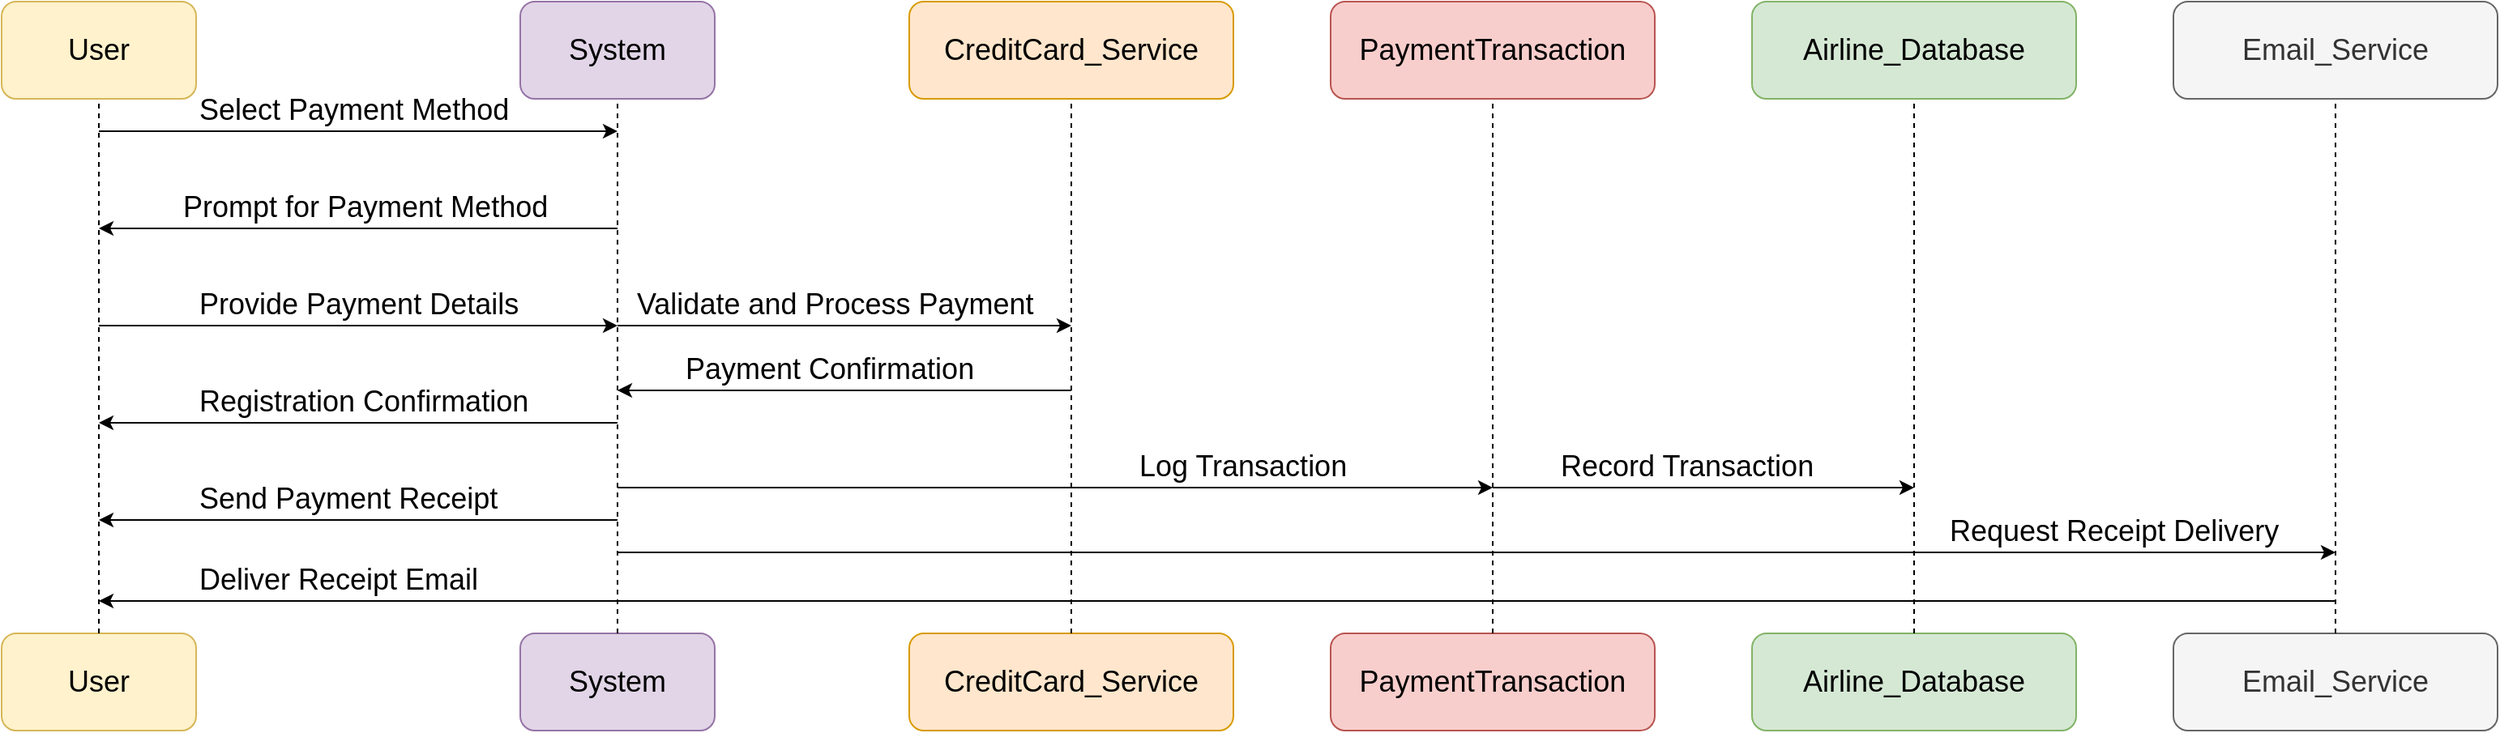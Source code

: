 <mxfile version="22.1.3" type="device">
  <diagram name="Page-1" id="lhZgCezonLT-a46nOEmL">
    <mxGraphModel dx="1306" dy="751" grid="1" gridSize="10" guides="1" tooltips="1" connect="1" arrows="1" fold="1" page="1" pageScale="1" pageWidth="1654" pageHeight="2336" math="0" shadow="0">
      <root>
        <mxCell id="0" />
        <mxCell id="1" parent="0" />
        <mxCell id="6euVcw4S73GybOG8O7bd-1" value="" style="rounded=1;whiteSpace=wrap;html=1;fillColor=#fff2cc;strokeColor=#d6b656;" vertex="1" parent="1">
          <mxGeometry x="60" y="120" width="120" height="60" as="geometry" />
        </mxCell>
        <mxCell id="6euVcw4S73GybOG8O7bd-2" value="&lt;font style=&quot;font-size: 18px;&quot;&gt;User&lt;/font&gt;" style="rounded=1;whiteSpace=wrap;html=1;fillColor=#fff2cc;strokeColor=#d6b656;" vertex="1" parent="1">
          <mxGeometry x="60" y="510" width="120" height="60" as="geometry" />
        </mxCell>
        <mxCell id="6euVcw4S73GybOG8O7bd-3" value="&lt;font style=&quot;font-size: 18px;&quot;&gt;System&lt;/font&gt;" style="rounded=1;whiteSpace=wrap;html=1;fillColor=#e1d5e7;strokeColor=#9673a6;" vertex="1" parent="1">
          <mxGeometry x="380" y="120" width="120" height="60" as="geometry" />
        </mxCell>
        <mxCell id="6euVcw4S73GybOG8O7bd-4" value="&lt;font style=&quot;font-size: 18px;&quot;&gt;System&lt;/font&gt;" style="rounded=1;whiteSpace=wrap;html=1;fillColor=#e1d5e7;strokeColor=#9673a6;" vertex="1" parent="1">
          <mxGeometry x="380" y="510" width="120" height="60" as="geometry" />
        </mxCell>
        <mxCell id="6euVcw4S73GybOG8O7bd-5" value="&lt;font style=&quot;font-size: 18px;&quot;&gt;CreditCard_Service&lt;/font&gt;" style="rounded=1;whiteSpace=wrap;html=1;fillColor=#ffe6cc;strokeColor=#d79b00;" vertex="1" parent="1">
          <mxGeometry x="620" y="120" width="200" height="60" as="geometry" />
        </mxCell>
        <mxCell id="6euVcw4S73GybOG8O7bd-6" value="&lt;font style=&quot;font-size: 18px;&quot;&gt;CreditCard_Service&lt;/font&gt;" style="rounded=1;whiteSpace=wrap;html=1;fillColor=#ffe6cc;strokeColor=#d79b00;" vertex="1" parent="1">
          <mxGeometry x="620" y="510" width="200" height="60" as="geometry" />
        </mxCell>
        <mxCell id="6euVcw4S73GybOG8O7bd-7" value="" style="endArrow=none;dashed=1;html=1;rounded=0;entryX=0.5;entryY=1;entryDx=0;entryDy=0;exitX=0.5;exitY=0;exitDx=0;exitDy=0;" edge="1" parent="1" source="6euVcw4S73GybOG8O7bd-2" target="6euVcw4S73GybOG8O7bd-1">
          <mxGeometry width="50" height="50" relative="1" as="geometry">
            <mxPoint x="120" y="390" as="sourcePoint" />
            <mxPoint x="200" y="260" as="targetPoint" />
          </mxGeometry>
        </mxCell>
        <mxCell id="6euVcw4S73GybOG8O7bd-8" value="" style="endArrow=none;dashed=1;html=1;rounded=0;entryX=0.5;entryY=1;entryDx=0;entryDy=0;exitX=0.5;exitY=0;exitDx=0;exitDy=0;" edge="1" parent="1" source="6euVcw4S73GybOG8O7bd-4" target="6euVcw4S73GybOG8O7bd-3">
          <mxGeometry width="50" height="50" relative="1" as="geometry">
            <mxPoint x="459.5" y="400" as="sourcePoint" />
            <mxPoint x="459.5" y="180" as="targetPoint" />
          </mxGeometry>
        </mxCell>
        <mxCell id="6euVcw4S73GybOG8O7bd-9" value="" style="endArrow=none;dashed=1;html=1;rounded=0;exitX=0.5;exitY=0;exitDx=0;exitDy=0;entryX=0.5;entryY=1;entryDx=0;entryDy=0;" edge="1" parent="1" source="6euVcw4S73GybOG8O7bd-6" target="6euVcw4S73GybOG8O7bd-5">
          <mxGeometry width="50" height="50" relative="1" as="geometry">
            <mxPoint x="819.5" y="400" as="sourcePoint" />
            <mxPoint x="760" y="190" as="targetPoint" />
          </mxGeometry>
        </mxCell>
        <mxCell id="6euVcw4S73GybOG8O7bd-10" value="" style="endArrow=classic;html=1;rounded=0;" edge="1" parent="1">
          <mxGeometry width="50" height="50" relative="1" as="geometry">
            <mxPoint x="120" y="200" as="sourcePoint" />
            <mxPoint x="440" y="200" as="targetPoint" />
          </mxGeometry>
        </mxCell>
        <mxCell id="6euVcw4S73GybOG8O7bd-11" value="" style="endArrow=classic;html=1;rounded=0;" edge="1" parent="1">
          <mxGeometry width="50" height="50" relative="1" as="geometry">
            <mxPoint x="440" y="260" as="sourcePoint" />
            <mxPoint x="120" y="260" as="targetPoint" />
          </mxGeometry>
        </mxCell>
        <mxCell id="6euVcw4S73GybOG8O7bd-12" value="" style="endArrow=classic;html=1;rounded=0;" edge="1" parent="1">
          <mxGeometry width="50" height="50" relative="1" as="geometry">
            <mxPoint x="440" y="320" as="sourcePoint" />
            <mxPoint x="720" y="320" as="targetPoint" />
          </mxGeometry>
        </mxCell>
        <mxCell id="6euVcw4S73GybOG8O7bd-13" value="" style="endArrow=classic;html=1;rounded=0;" edge="1" parent="1">
          <mxGeometry width="50" height="50" relative="1" as="geometry">
            <mxPoint x="720" y="360" as="sourcePoint" />
            <mxPoint x="440" y="360" as="targetPoint" />
          </mxGeometry>
        </mxCell>
        <mxCell id="6euVcw4S73GybOG8O7bd-14" value="&lt;font style=&quot;font-size: 18px;&quot;&gt;User&lt;/font&gt;" style="text;html=1;strokeColor=none;fillColor=none;align=center;verticalAlign=middle;whiteSpace=wrap;rounded=0;" vertex="1" parent="1">
          <mxGeometry x="70" y="135" width="100" height="30" as="geometry" />
        </mxCell>
        <mxCell id="6euVcw4S73GybOG8O7bd-15" value="&lt;font style=&quot;font-size: 18px;&quot;&gt;Select Payment Method&lt;/font&gt;" style="text;whiteSpace=wrap;html=1;" vertex="1" parent="1">
          <mxGeometry x="180" y="170" width="210" height="50" as="geometry" />
        </mxCell>
        <mxCell id="6euVcw4S73GybOG8O7bd-16" value="&lt;font style=&quot;font-size: 18px;&quot;&gt;Prompt for Payment Method&lt;/font&gt;" style="text;whiteSpace=wrap;html=1;" vertex="1" parent="1">
          <mxGeometry x="170" y="230" width="230" height="50" as="geometry" />
        </mxCell>
        <mxCell id="6euVcw4S73GybOG8O7bd-17" value="" style="endArrow=classic;html=1;rounded=0;" edge="1" parent="1">
          <mxGeometry width="50" height="50" relative="1" as="geometry">
            <mxPoint x="120" y="320" as="sourcePoint" />
            <mxPoint x="440" y="320" as="targetPoint" />
          </mxGeometry>
        </mxCell>
        <mxCell id="6euVcw4S73GybOG8O7bd-18" value="&lt;font style=&quot;font-size: 18px;&quot;&gt;Provide Payment Details&lt;/font&gt;" style="text;whiteSpace=wrap;html=1;" vertex="1" parent="1">
          <mxGeometry x="180" y="290" width="230" height="50" as="geometry" />
        </mxCell>
        <mxCell id="6euVcw4S73GybOG8O7bd-21" value="&lt;font style=&quot;font-size: 18px;&quot;&gt;Validate and Process Payment&lt;/font&gt;" style="text;whiteSpace=wrap;html=1;" vertex="1" parent="1">
          <mxGeometry x="450" y="290" width="260" height="50" as="geometry" />
        </mxCell>
        <mxCell id="6euVcw4S73GybOG8O7bd-22" value="&lt;font style=&quot;font-size: 18px;&quot;&gt;Payment Confirmation&lt;/font&gt;" style="text;whiteSpace=wrap;html=1;" vertex="1" parent="1">
          <mxGeometry x="480" y="330" width="200" height="50" as="geometry" />
        </mxCell>
        <mxCell id="6euVcw4S73GybOG8O7bd-23" value="" style="endArrow=classic;html=1;rounded=0;" edge="1" parent="1">
          <mxGeometry width="50" height="50" relative="1" as="geometry">
            <mxPoint x="440" y="380" as="sourcePoint" />
            <mxPoint x="120" y="380" as="targetPoint" />
          </mxGeometry>
        </mxCell>
        <mxCell id="6euVcw4S73GybOG8O7bd-24" value="&lt;font style=&quot;font-size: 18px;&quot;&gt;Registration Confirmation&lt;/font&gt;" style="text;whiteSpace=wrap;html=1;" vertex="1" parent="1">
          <mxGeometry x="180" y="350" width="210" height="50" as="geometry" />
        </mxCell>
        <mxCell id="6euVcw4S73GybOG8O7bd-25" value="&lt;font style=&quot;font-size: 18px;&quot;&gt;PaymentTransaction&lt;/font&gt;" style="rounded=1;whiteSpace=wrap;html=1;fillColor=#f8cecc;strokeColor=#b85450;" vertex="1" parent="1">
          <mxGeometry x="880" y="120" width="200" height="60" as="geometry" />
        </mxCell>
        <mxCell id="6euVcw4S73GybOG8O7bd-26" value="&lt;font style=&quot;font-size: 18px;&quot;&gt;PaymentTransaction&lt;/font&gt;" style="rounded=1;whiteSpace=wrap;html=1;fillColor=#f8cecc;strokeColor=#b85450;" vertex="1" parent="1">
          <mxGeometry x="880" y="510" width="200" height="60" as="geometry" />
        </mxCell>
        <mxCell id="6euVcw4S73GybOG8O7bd-27" value="" style="endArrow=classic;html=1;rounded=0;" edge="1" parent="1">
          <mxGeometry width="50" height="50" relative="1" as="geometry">
            <mxPoint x="440" y="420" as="sourcePoint" />
            <mxPoint x="980" y="420" as="targetPoint" />
          </mxGeometry>
        </mxCell>
        <mxCell id="6euVcw4S73GybOG8O7bd-28" value="" style="endArrow=none;dashed=1;html=1;rounded=0;entryX=0.5;entryY=1;entryDx=0;entryDy=0;exitX=0.5;exitY=0;exitDx=0;exitDy=0;" edge="1" parent="1" source="6euVcw4S73GybOG8O7bd-26" target="6euVcw4S73GybOG8O7bd-25">
          <mxGeometry width="50" height="50" relative="1" as="geometry">
            <mxPoint x="1069.5" y="480" as="sourcePoint" />
            <mxPoint x="1069" y="180" as="targetPoint" />
          </mxGeometry>
        </mxCell>
        <mxCell id="6euVcw4S73GybOG8O7bd-30" value="&lt;font style=&quot;font-size: 18px;&quot;&gt;Log Transaction&lt;/font&gt;" style="text;whiteSpace=wrap;html=1;" vertex="1" parent="1">
          <mxGeometry x="760" y="390" width="200" height="50" as="geometry" />
        </mxCell>
        <mxCell id="6euVcw4S73GybOG8O7bd-31" value="&lt;font style=&quot;font-size: 18px;&quot;&gt;Send Payment Receipt&lt;br&gt;&lt;/font&gt;" style="text;whiteSpace=wrap;html=1;" vertex="1" parent="1">
          <mxGeometry x="180" y="410" width="200" height="50" as="geometry" />
        </mxCell>
        <mxCell id="6euVcw4S73GybOG8O7bd-33" value="&lt;font style=&quot;font-size: 18px;&quot;&gt;Airline_Database&lt;/font&gt;" style="rounded=1;whiteSpace=wrap;html=1;fillColor=#d5e8d4;strokeColor=#82b366;" vertex="1" parent="1">
          <mxGeometry x="1140" y="120" width="200" height="60" as="geometry" />
        </mxCell>
        <mxCell id="6euVcw4S73GybOG8O7bd-34" value="&lt;font style=&quot;font-size: 18px;&quot;&gt;Airline_Database&lt;/font&gt;" style="rounded=1;whiteSpace=wrap;html=1;fillColor=#d5e8d4;strokeColor=#82b366;" vertex="1" parent="1">
          <mxGeometry x="1140" y="510" width="200" height="60" as="geometry" />
        </mxCell>
        <mxCell id="6euVcw4S73GybOG8O7bd-35" value="" style="endArrow=none;dashed=1;html=1;rounded=0;entryX=0.5;entryY=1;entryDx=0;entryDy=0;exitX=0.5;exitY=0;exitDx=0;exitDy=0;" edge="1" parent="1" source="6euVcw4S73GybOG8O7bd-34" target="6euVcw4S73GybOG8O7bd-33">
          <mxGeometry width="50" height="50" relative="1" as="geometry">
            <mxPoint x="1349.5" y="480" as="sourcePoint" />
            <mxPoint x="1349" y="180" as="targetPoint" />
          </mxGeometry>
        </mxCell>
        <mxCell id="6euVcw4S73GybOG8O7bd-36" value="" style="endArrow=classic;html=1;rounded=0;" edge="1" parent="1">
          <mxGeometry width="50" height="50" relative="1" as="geometry">
            <mxPoint x="980" y="420" as="sourcePoint" />
            <mxPoint x="1240" y="420" as="targetPoint" />
          </mxGeometry>
        </mxCell>
        <mxCell id="6euVcw4S73GybOG8O7bd-37" value="&lt;font style=&quot;font-size: 18px;&quot;&gt;Record Transaction&lt;/font&gt;" style="text;whiteSpace=wrap;html=1;" vertex="1" parent="1">
          <mxGeometry x="1020" y="390" width="200" height="50" as="geometry" />
        </mxCell>
        <mxCell id="6euVcw4S73GybOG8O7bd-38" value="&lt;font style=&quot;font-size: 18px;&quot;&gt;Email_Service&lt;/font&gt;" style="rounded=1;whiteSpace=wrap;html=1;fillColor=#f5f5f5;strokeColor=#666666;fontColor=#333333;" vertex="1" parent="1">
          <mxGeometry x="1400" y="120" width="200" height="60" as="geometry" />
        </mxCell>
        <mxCell id="6euVcw4S73GybOG8O7bd-39" value="&lt;font style=&quot;font-size: 18px;&quot;&gt;Email_Service&lt;/font&gt;" style="rounded=1;whiteSpace=wrap;html=1;fillColor=#f5f5f5;strokeColor=#666666;fontColor=#333333;" vertex="1" parent="1">
          <mxGeometry x="1400" y="510" width="200" height="60" as="geometry" />
        </mxCell>
        <mxCell id="6euVcw4S73GybOG8O7bd-40" value="" style="endArrow=none;dashed=1;html=1;rounded=0;entryX=0.5;entryY=1;entryDx=0;entryDy=0;exitX=0.5;exitY=0;exitDx=0;exitDy=0;" edge="1" parent="1" source="6euVcw4S73GybOG8O7bd-39" target="6euVcw4S73GybOG8O7bd-38">
          <mxGeometry width="50" height="50" relative="1" as="geometry">
            <mxPoint x="1629.5" y="480" as="sourcePoint" />
            <mxPoint x="1629" y="180" as="targetPoint" />
          </mxGeometry>
        </mxCell>
        <mxCell id="6euVcw4S73GybOG8O7bd-41" value="" style="endArrow=classic;html=1;rounded=0;" edge="1" parent="1">
          <mxGeometry width="50" height="50" relative="1" as="geometry">
            <mxPoint x="440" y="440" as="sourcePoint" />
            <mxPoint x="120" y="440" as="targetPoint" />
          </mxGeometry>
        </mxCell>
        <mxCell id="6euVcw4S73GybOG8O7bd-42" value="" style="endArrow=classic;html=1;rounded=0;" edge="1" parent="1">
          <mxGeometry width="50" height="50" relative="1" as="geometry">
            <mxPoint x="440" y="460" as="sourcePoint" />
            <mxPoint x="1500" y="460" as="targetPoint" />
          </mxGeometry>
        </mxCell>
        <mxCell id="6euVcw4S73GybOG8O7bd-43" value="&lt;font style=&quot;font-size: 18px;&quot;&gt;Request Receipt Delivery&lt;/font&gt;" style="text;whiteSpace=wrap;html=1;" vertex="1" parent="1">
          <mxGeometry x="1260" y="430" width="240" height="50" as="geometry" />
        </mxCell>
        <mxCell id="6euVcw4S73GybOG8O7bd-44" value="" style="endArrow=classic;html=1;rounded=0;" edge="1" parent="1">
          <mxGeometry width="50" height="50" relative="1" as="geometry">
            <mxPoint x="1500" y="490" as="sourcePoint" />
            <mxPoint x="120" y="490" as="targetPoint" />
          </mxGeometry>
        </mxCell>
        <mxCell id="6euVcw4S73GybOG8O7bd-45" value="&lt;font style=&quot;font-size: 18px;&quot;&gt;Deliver Receipt Email&lt;br&gt;&lt;/font&gt;" style="text;whiteSpace=wrap;html=1;" vertex="1" parent="1">
          <mxGeometry x="180" y="460" width="200" height="50" as="geometry" />
        </mxCell>
      </root>
    </mxGraphModel>
  </diagram>
</mxfile>
